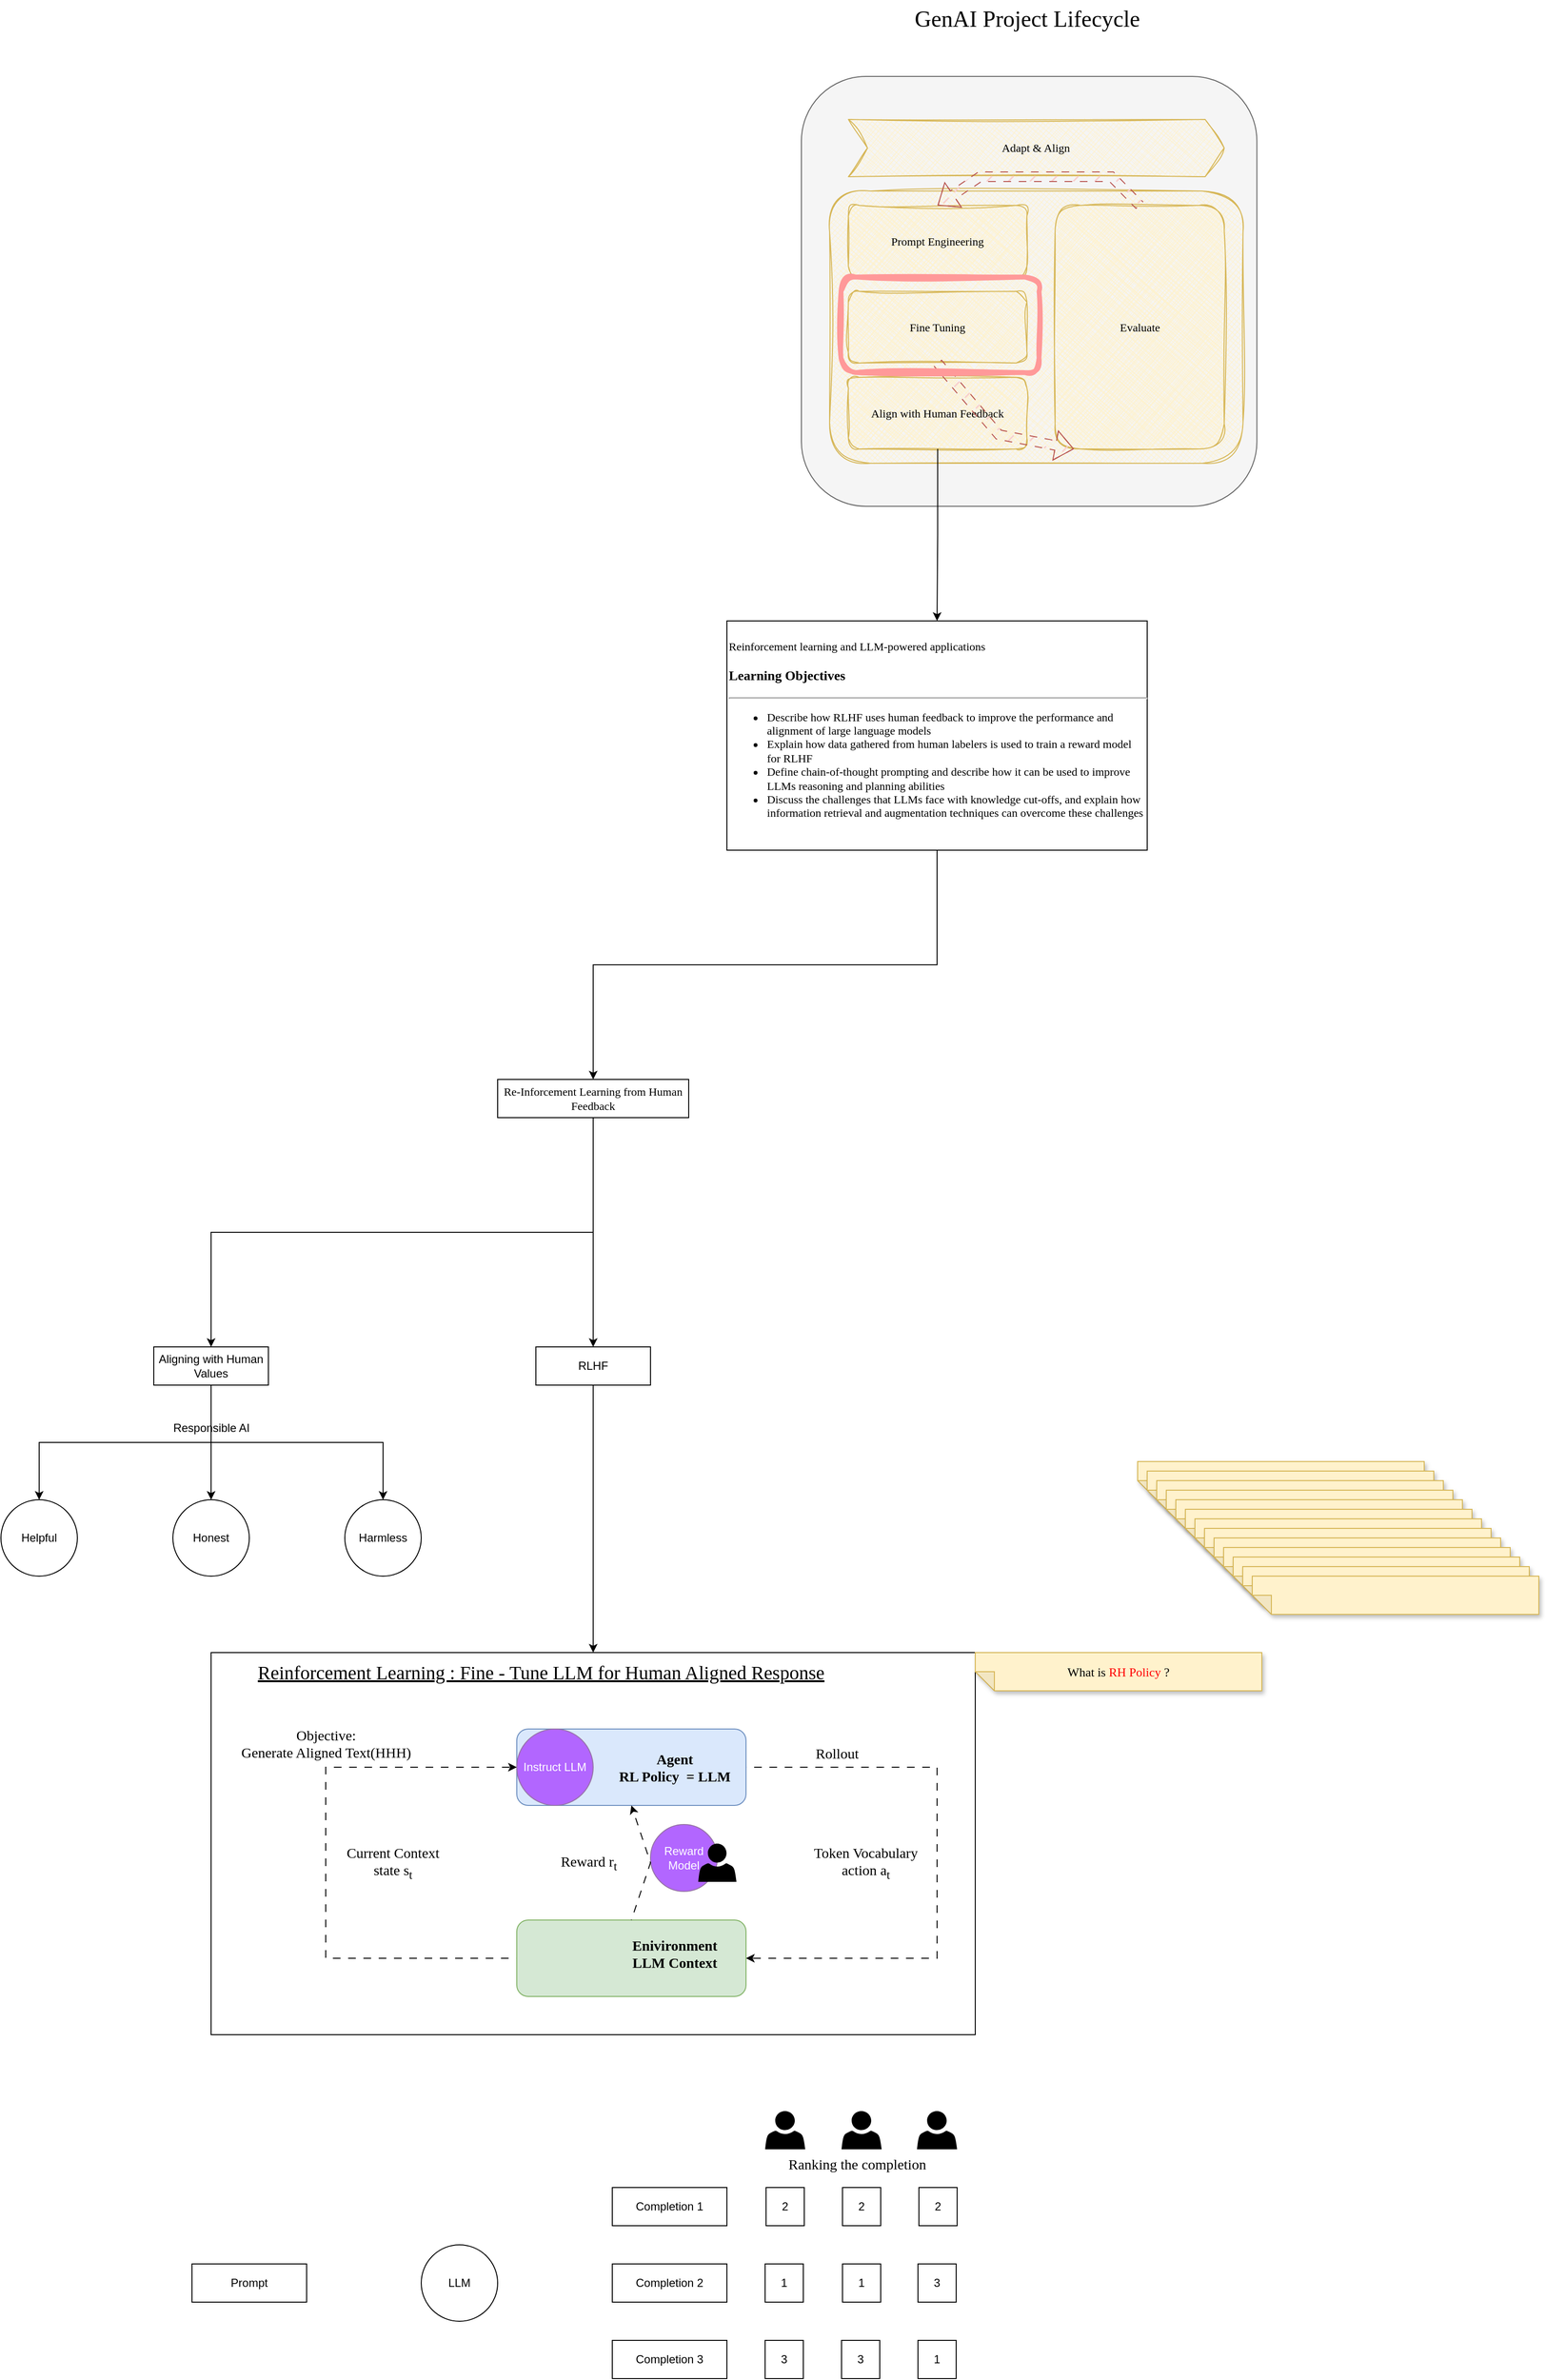 <mxfile version="24.6.4" type="github">
  <diagram name="Page-1" id="8BF3PKnMfptFRbR6Tfph">
    <mxGraphModel dx="2903" dy="1028" grid="1" gridSize="10" guides="1" tooltips="1" connect="1" arrows="1" fold="1" page="1" pageScale="1" pageWidth="1100" pageHeight="850" math="0" shadow="0">
      <root>
        <mxCell id="0" />
        <mxCell id="1" parent="0" />
        <mxCell id="77kNSFqW6hVMuivZZqSJ-13" value="" style="group" vertex="1" connectable="0" parent="1">
          <mxGeometry x="318" y="30" width="482" height="530" as="geometry" />
        </mxCell>
        <mxCell id="77kNSFqW6hVMuivZZqSJ-1" value="" style="group" vertex="1" connectable="0" parent="77kNSFqW6hVMuivZZqSJ-13">
          <mxGeometry y="80" width="482" height="450" as="geometry" />
        </mxCell>
        <mxCell id="77kNSFqW6hVMuivZZqSJ-2" value="" style="rounded=1;whiteSpace=wrap;html=1;fillColor=#f5f5f5;strokeColor=#666666;fontColor=#333333;" vertex="1" parent="77kNSFqW6hVMuivZZqSJ-1">
          <mxGeometry width="476.817" height="450" as="geometry" />
        </mxCell>
        <mxCell id="77kNSFqW6hVMuivZZqSJ-3" value="Adapt &amp;amp; Align" style="shape=step;perimeter=stepPerimeter;whiteSpace=wrap;html=1;fixedSize=1;fontFamily=Rubik;fontSource=https%3A%2F%2Ffonts.googleapis.com%2Fcss%3Ffamily%3DRubik;fillColor=#fff2cc;strokeColor=#d6b656;fillStyle=cross-hatch;sketch=1;curveFitting=1;jiggle=2;" vertex="1" parent="77kNSFqW6hVMuivZZqSJ-1">
          <mxGeometry x="49.184" y="45" width="393.469" height="60.0" as="geometry" />
        </mxCell>
        <mxCell id="77kNSFqW6hVMuivZZqSJ-4" value="" style="rounded=1;whiteSpace=wrap;html=1;fontFamily=Rubik;fontSource=https%3A%2F%2Ffonts.googleapis.com%2Fcss%3Ffamily%3DRubik;fillColor=#fff2cc;strokeColor=#d6b656;fillStyle=cross-hatch;sketch=1;curveFitting=1;jiggle=2;" vertex="1" parent="77kNSFqW6hVMuivZZqSJ-1">
          <mxGeometry x="29.51" y="120.0" width="432.816" height="285.0" as="geometry" />
        </mxCell>
        <mxCell id="77kNSFqW6hVMuivZZqSJ-5" value="Prompt Engineering" style="rounded=1;whiteSpace=wrap;html=1;fontFamily=Rubik;fontSource=https%3A%2F%2Ffonts.googleapis.com%2Fcss%3Ffamily%3DRubik;fillColor=#fff2cc;strokeColor=#d6b656;fillStyle=cross-hatch;sketch=1;curveFitting=1;jiggle=2;" vertex="1" parent="77kNSFqW6hVMuivZZqSJ-1">
          <mxGeometry x="49.184" y="135" width="186.898" height="75.0" as="geometry" />
        </mxCell>
        <mxCell id="77kNSFqW6hVMuivZZqSJ-6" value="Fine Tuning" style="rounded=1;whiteSpace=wrap;html=1;fontFamily=Rubik;fontSource=https%3A%2F%2Ffonts.googleapis.com%2Fcss%3Ffamily%3DRubik;fillColor=#fff2cc;strokeColor=#d6b656;fillStyle=cross-hatch;sketch=1;curveFitting=1;jiggle=2;" vertex="1" parent="77kNSFqW6hVMuivZZqSJ-1">
          <mxGeometry x="49.184" y="225.0" width="186.898" height="75.0" as="geometry" />
        </mxCell>
        <mxCell id="77kNSFqW6hVMuivZZqSJ-7" value="Align with Human Feedback" style="rounded=1;whiteSpace=wrap;html=1;fontFamily=Rubik;fontSource=https%3A%2F%2Ffonts.googleapis.com%2Fcss%3Ffamily%3DRubik;fillColor=#fff2cc;strokeColor=#d6b656;fillStyle=cross-hatch;sketch=1;curveFitting=1;jiggle=2;" vertex="1" parent="77kNSFqW6hVMuivZZqSJ-1">
          <mxGeometry x="49.184" y="315" width="186.898" height="75.0" as="geometry" />
        </mxCell>
        <mxCell id="77kNSFqW6hVMuivZZqSJ-8" value="Evaluate" style="rounded=1;whiteSpace=wrap;html=1;fontFamily=Rubik;fontSource=https%3A%2F%2Ffonts.googleapis.com%2Fcss%3Ffamily%3DRubik;fillColor=#fff2cc;strokeColor=#d6b656;fillStyle=cross-hatch;sketch=1;curveFitting=1;jiggle=2;" vertex="1" parent="77kNSFqW6hVMuivZZqSJ-1">
          <mxGeometry x="265.592" y="135" width="177.061" height="255.0" as="geometry" />
        </mxCell>
        <mxCell id="77kNSFqW6hVMuivZZqSJ-9" value="" style="shape=flexArrow;endArrow=classic;html=1;rounded=0;entryX=0.5;entryY=0;entryDx=0;entryDy=0;exitX=0.5;exitY=0;exitDx=0;exitDy=0;flowAnimation=1;fillColor=#f8cecc;strokeColor=#b85450;fillStyle=dashed;" edge="1" parent="77kNSFqW6hVMuivZZqSJ-1" source="77kNSFqW6hVMuivZZqSJ-8" target="77kNSFqW6hVMuivZZqSJ-5">
          <mxGeometry width="50" height="50" relative="1" as="geometry">
            <mxPoint x="363.959" y="195.0" as="sourcePoint" />
            <mxPoint x="363.959" y="30.0" as="targetPoint" />
            <Array as="points">
              <mxPoint x="324.612" y="105.0" />
              <mxPoint x="265.592" y="105.0" />
              <mxPoint x="186.898" y="105.0" />
            </Array>
          </mxGeometry>
        </mxCell>
        <mxCell id="77kNSFqW6hVMuivZZqSJ-10" value="" style="shape=flexArrow;endArrow=classic;html=1;rounded=0;fillColor=#f8cecc;strokeColor=#b85450;fillStyle=dashed;flowAnimation=1;exitX=0.5;exitY=1;exitDx=0;exitDy=0;" edge="1" parent="77kNSFqW6hVMuivZZqSJ-1" source="77kNSFqW6hVMuivZZqSJ-6" target="77kNSFqW6hVMuivZZqSJ-8">
          <mxGeometry width="50" height="50" relative="1" as="geometry">
            <mxPoint x="137.714" y="300.0" as="sourcePoint" />
            <mxPoint x="236.082" y="225.0" as="targetPoint" />
            <Array as="points">
              <mxPoint x="206.571" y="375.0" />
              <mxPoint x="285.265" y="390.0" />
            </Array>
          </mxGeometry>
        </mxCell>
        <mxCell id="77kNSFqW6hVMuivZZqSJ-11" value="" style="whiteSpace=wrap;html=1;fillColor=none;strokeWidth=5;strokeColor=#FF9999;sketch=1;curveFitting=1;jiggle=2;rounded=1;shadow=0;" vertex="1" parent="77kNSFqW6hVMuivZZqSJ-1">
          <mxGeometry x="41.462" y="210" width="207.312" height="100" as="geometry" />
        </mxCell>
        <mxCell id="77kNSFqW6hVMuivZZqSJ-12" value="&lt;font data-font-src=&quot;https://fonts.googleapis.com/css?family=Rubik&quot; face=&quot;Rubik&quot; style=&quot;font-size: 24px;&quot;&gt;GenAI Project Lifecycle&lt;/font&gt;" style="text;html=1;align=center;verticalAlign=middle;resizable=0;points=[];autosize=1;strokeColor=none;fillColor=none;" vertex="1" parent="77kNSFqW6hVMuivZZqSJ-13">
          <mxGeometry x="95.882" width="280" height="40" as="geometry" />
        </mxCell>
        <mxCell id="77kNSFqW6hVMuivZZqSJ-17" value="" style="edgeStyle=orthogonalEdgeStyle;rounded=0;orthogonalLoop=1;jettySize=auto;html=1;" edge="1" parent="1" source="77kNSFqW6hVMuivZZqSJ-15" target="77kNSFqW6hVMuivZZqSJ-16">
          <mxGeometry relative="1" as="geometry">
            <Array as="points">
              <mxPoint x="460" y="1040" />
              <mxPoint x="100" y="1040" />
            </Array>
          </mxGeometry>
        </mxCell>
        <mxCell id="77kNSFqW6hVMuivZZqSJ-15" value="&lt;div align=&quot;left&quot; class=&quot;cds-1719 css-0 cds-1721 cds-grid-item cds-1766&quot;&gt;&lt;div class=&quot;cds-1719 css-0 cds-1720 cds-1721 cds-grid-item cds-1766&quot;&gt;&lt;div class=&quot;cds-1719 css-0 cds-1721 cds-grid-item&quot;&gt;&lt;div class=&quot;css-ibyw7c&quot; data-testid=&quot;instructor-note-body&quot;&gt;&lt;font data-font-src=&quot;https://fonts.googleapis.com/css?family=Rubik&quot; face=&quot;Rubik&quot;&gt;Reinforcement learning and LLM-powered applications&lt;/font&gt;&lt;/div&gt;&lt;div&gt;&lt;h3 tabindex=&quot;-1&quot; class=&quot;css-13hhzop&quot;&gt;&lt;font data-font-src=&quot;https://fonts.googleapis.com/css?family=Rubik&quot; face=&quot;Rubik&quot;&gt;Learning Objectives&lt;/font&gt;&lt;/h3&gt;&lt;hr aria-hidden=&quot;true&quot; class=&quot;cds-1959 cds-Divider-dark css-yc753g&quot;&gt;&lt;ul&gt;&lt;li data-collapsible=&quot;false&quot;&gt;&lt;font data-font-src=&quot;https://fonts.googleapis.com/css?family=Rubik&quot; face=&quot;Rubik&quot;&gt;Describe how RLHF uses human feedback to improve the performance and alignment of large language models&lt;/font&gt;&lt;/li&gt;&lt;li data-collapsible=&quot;false&quot;&gt;&lt;font data-font-src=&quot;https://fonts.googleapis.com/css?family=Rubik&quot; face=&quot;Rubik&quot;&gt;Explain how data gathered from human labelers is used to train a reward model for RLHF&lt;/font&gt;&lt;/li&gt;&lt;li data-collapsible=&quot;false&quot;&gt;&lt;font data-font-src=&quot;https://fonts.googleapis.com/css?family=Rubik&quot; face=&quot;Rubik&quot;&gt;Define chain-of-thought prompting and describe how it can be used to improve LLMs reasoning and planning abilities&lt;/font&gt;&lt;/li&gt;&lt;li data-collapsible=&quot;true&quot;&gt;&lt;font data-font-src=&quot;https://fonts.googleapis.com/css?family=Rubik&quot; face=&quot;Rubik&quot;&gt;Discuss the challenges that LLMs face with knowledge cut-offs, and explain how information retrieval and augmentation techniques can overcome these challenges&lt;/font&gt;&lt;/li&gt;&lt;/ul&gt;&lt;/div&gt;&lt;/div&gt;&lt;/div&gt;&lt;/div&gt;" style="whiteSpace=wrap;html=1;align=left;" vertex="1" parent="1">
          <mxGeometry x="240" y="680" width="440" height="240" as="geometry" />
        </mxCell>
        <mxCell id="77kNSFqW6hVMuivZZqSJ-14" style="edgeStyle=orthogonalEdgeStyle;rounded=0;orthogonalLoop=1;jettySize=auto;html=1;entryX=0.5;entryY=0;entryDx=0;entryDy=0;" edge="1" parent="1" source="77kNSFqW6hVMuivZZqSJ-7" target="77kNSFqW6hVMuivZZqSJ-15">
          <mxGeometry relative="1" as="geometry">
            <mxPoint x="460.633" y="650" as="targetPoint" />
          </mxGeometry>
        </mxCell>
        <mxCell id="77kNSFqW6hVMuivZZqSJ-19" value="" style="edgeStyle=orthogonalEdgeStyle;rounded=0;orthogonalLoop=1;jettySize=auto;html=1;" edge="1" parent="1" source="77kNSFqW6hVMuivZZqSJ-16" target="77kNSFqW6hVMuivZZqSJ-18">
          <mxGeometry relative="1" as="geometry">
            <Array as="points">
              <mxPoint x="100" y="1320" />
              <mxPoint x="-300" y="1320" />
            </Array>
          </mxGeometry>
        </mxCell>
        <mxCell id="77kNSFqW6hVMuivZZqSJ-28" value="" style="edgeStyle=orthogonalEdgeStyle;rounded=0;orthogonalLoop=1;jettySize=auto;html=1;" edge="1" parent="1" source="77kNSFqW6hVMuivZZqSJ-16" target="77kNSFqW6hVMuivZZqSJ-27">
          <mxGeometry relative="1" as="geometry" />
        </mxCell>
        <UserObject label="&lt;div align=&quot;center&quot;&gt;&lt;font data-font-src=&quot;https://fonts.googleapis.com/css?family=Rubik&quot; face=&quot;Rubik&quot;&gt;Re-Inforcement Learning from Human Feedback&lt;/font&gt;&lt;/div&gt;" tooltip="Here is a summary of what you will learn:&#xa;&#xa;    RLHF (Reinforcement Learning from Human Feedback): You will dive into the concept of RLHF, which is a technique used to align the model with human values. By using reinforcement learning algorithms, you can train the model to reduce harmful content and generate more helpful and aligned outputs.&#xa;&#xa;    Responsible AI: The module will also cover the topic of responsible AI. You will have a discussion with Dr. Nashley Sepus about the importance of responsible AI and the efforts being made by AI teams to address AI risks.&#xa;&#xa;    Using LLMs as a Reasoning Engine: Another exciting topic covered in this module is using large language models as a reasoning engine. You will learn about techniques like React and Rag, which allow the models to reason, take actions, and access external sources of information. This enables the models to go beyond memorizing facts and become powerful reasoning engines.&#xa;&#xa;Overall, this module will provide you with insights into RLHF, responsible AI, and the capabilities of large language models as reasoning engines. " id="77kNSFqW6hVMuivZZqSJ-16">
          <mxCell style="whiteSpace=wrap;html=1;align=center;" vertex="1" parent="1">
            <mxGeometry y="1160" width="200" height="40" as="geometry" />
          </mxCell>
        </UserObject>
        <mxCell id="77kNSFqW6hVMuivZZqSJ-21" value="" style="edgeStyle=orthogonalEdgeStyle;rounded=0;orthogonalLoop=1;jettySize=auto;html=1;" edge="1" parent="1" source="77kNSFqW6hVMuivZZqSJ-18" target="77kNSFqW6hVMuivZZqSJ-20">
          <mxGeometry relative="1" as="geometry">
            <Array as="points">
              <mxPoint x="-300" y="1540" />
              <mxPoint x="-480" y="1540" />
            </Array>
          </mxGeometry>
        </mxCell>
        <mxCell id="77kNSFqW6hVMuivZZqSJ-23" value="" style="edgeStyle=orthogonalEdgeStyle;rounded=0;orthogonalLoop=1;jettySize=auto;html=1;" edge="1" parent="1" source="77kNSFqW6hVMuivZZqSJ-18" target="77kNSFqW6hVMuivZZqSJ-22">
          <mxGeometry relative="1" as="geometry">
            <Array as="points">
              <mxPoint x="-300" y="1540" />
              <mxPoint x="-120" y="1540" />
            </Array>
          </mxGeometry>
        </mxCell>
        <mxCell id="77kNSFqW6hVMuivZZqSJ-25" value="" style="edgeStyle=orthogonalEdgeStyle;rounded=0;orthogonalLoop=1;jettySize=auto;html=1;" edge="1" parent="1" source="77kNSFqW6hVMuivZZqSJ-18" target="77kNSFqW6hVMuivZZqSJ-24">
          <mxGeometry relative="1" as="geometry" />
        </mxCell>
        <UserObject label="Aligning with Human Values" tooltip="Aligning models with human values is an important aspect of responsible AI development. It involves training large language models (LLMs) to generate responses that are helpful, honest, and harmless, in line with human preferences. Here is a detailed and structured explanation of the topic:&#xa;&#xa;1. Introduction:&#xa;   - Large language models (LLMs) are trained on vast amounts of text data from the internet, which can include toxic language, misleading information, and harmful content.&#xa;   - Aligning models with human values aims to address these issues and ensure that LLMs generate responses that are more human-like and aligned with human preferences.&#xa;&#xa;2. Challenges with large language models:&#xa;   - LLMs may generate responses that are not helpful for the given task. For example, if you ask an LLM for a knock-knock joke and it responds with &quot;clap, clap,&quot; it is not providing the desired answer.&#xa;   - LLMs may give misleading or incorrect answers. For instance, if you ask an LLM about disproven health advice, it should refute the story, but it might confidently provide incorrect information.&#xa;   - LLMs should not create harmful completions, such as offensive or discriminatory language, or suggestions for criminal behavior. For example, if you ask an LLM how to hack your neighbor&#39;s WiFi, it should not provide a valid strategy.&#xa;&#xa;3. Principles of aligning models with human values:&#xa;   - The principles guiding the responsible use of AI in this context are often referred to as HHH: helpfulness, honesty, and harmlessness.&#xa;   - Developers aim to train LLMs to generate responses that are helpful, providing relevant and accurate information.&#xa;   - LLMs should also prioritize honesty, ensuring that they do not generate misleading or false information.&#xa;   - Harmlessness is another important principle, ensuring that LLMs do not generate responses that are offensive, discriminatory, or encourage illegal activities.&#xa;&#xa;4. Fine-tuning with human feedback:&#xa;   - Additional fine-tuning with human feedback is a technique used to align models with human values.&#xa;   - By incorporating feedback from humans, developers can train LLMs to better understand human-like prompts and generate more human-like responses.&#xa;   - This feedback helps increase the helpfulness, honesty, and harmlessness of the completions, reducing toxicity and incorrect information generation.&#xa;&#xa;5. Conclusion:&#xa;   - Aligning models with human values is crucial for responsible AI development.&#xa;   - By training LLMs to generate responses that are helpful, honest, and harmless, developers can ensure that AI systems are more aligned with human preferences and values." id="77kNSFqW6hVMuivZZqSJ-18">
          <mxCell style="whiteSpace=wrap;html=1;" vertex="1" parent="1">
            <mxGeometry x="-360" y="1440" width="120" height="40" as="geometry" />
          </mxCell>
        </UserObject>
        <mxCell id="77kNSFqW6hVMuivZZqSJ-20" value="Helpful" style="ellipse;whiteSpace=wrap;html=1;" vertex="1" parent="1">
          <mxGeometry x="-520" y="1600" width="80" height="80" as="geometry" />
        </mxCell>
        <mxCell id="77kNSFqW6hVMuivZZqSJ-22" value="Harmless" style="ellipse;whiteSpace=wrap;html=1;" vertex="1" parent="1">
          <mxGeometry x="-160" y="1600" width="80" height="80" as="geometry" />
        </mxCell>
        <mxCell id="77kNSFqW6hVMuivZZqSJ-24" value="Honest" style="ellipse;whiteSpace=wrap;html=1;" vertex="1" parent="1">
          <mxGeometry x="-340" y="1600" width="80" height="80" as="geometry" />
        </mxCell>
        <mxCell id="77kNSFqW6hVMuivZZqSJ-26" value="Responsible AI" style="text;html=1;align=center;verticalAlign=middle;resizable=0;points=[];autosize=1;strokeColor=none;fillColor=none;" vertex="1" parent="1">
          <mxGeometry x="-350" y="1510" width="100" height="30" as="geometry" />
        </mxCell>
        <mxCell id="77kNSFqW6hVMuivZZqSJ-50" style="edgeStyle=orthogonalEdgeStyle;rounded=0;orthogonalLoop=1;jettySize=auto;html=1;" edge="1" parent="1" source="77kNSFqW6hVMuivZZqSJ-27">
          <mxGeometry relative="1" as="geometry">
            <mxPoint x="100" y="1760" as="targetPoint" />
          </mxGeometry>
        </mxCell>
        <mxCell id="77kNSFqW6hVMuivZZqSJ-27" value="RLHF" style="whiteSpace=wrap;html=1;" vertex="1" parent="1">
          <mxGeometry x="40" y="1440" width="120" height="40" as="geometry" />
        </mxCell>
        <mxCell id="77kNSFqW6hVMuivZZqSJ-49" value="" style="group" vertex="1" connectable="0" parent="1">
          <mxGeometry x="-300" y="1760" width="800" height="400" as="geometry" />
        </mxCell>
        <mxCell id="77kNSFqW6hVMuivZZqSJ-47" value="" style="whiteSpace=wrap;html=1;" vertex="1" parent="77kNSFqW6hVMuivZZqSJ-49">
          <mxGeometry width="800" height="400" as="geometry" />
        </mxCell>
        <mxCell id="77kNSFqW6hVMuivZZqSJ-40" style="edgeStyle=orthogonalEdgeStyle;rounded=0;orthogonalLoop=1;jettySize=auto;html=1;entryX=1;entryY=0.5;entryDx=0;entryDy=0;flowAnimation=1;" edge="1" parent="77kNSFqW6hVMuivZZqSJ-49" source="77kNSFqW6hVMuivZZqSJ-29" target="77kNSFqW6hVMuivZZqSJ-32">
          <mxGeometry relative="1" as="geometry">
            <Array as="points">
              <mxPoint x="760" y="120" />
              <mxPoint x="760" y="320" />
            </Array>
          </mxGeometry>
        </mxCell>
        <mxCell id="77kNSFqW6hVMuivZZqSJ-29" value="" style="rounded=1;whiteSpace=wrap;html=1;fillColor=#dae8fc;strokeColor=#6c8ebf;" vertex="1" parent="77kNSFqW6hVMuivZZqSJ-49">
          <mxGeometry x="320" y="80" width="240" height="80" as="geometry" />
        </mxCell>
        <mxCell id="77kNSFqW6hVMuivZZqSJ-30" value="&lt;font color=&quot;#ffffff&quot;&gt;Instruct LLM&lt;/font&gt;" style="ellipse;whiteSpace=wrap;html=1;fillColor=#B266FF;strokeColor=#9673a6;" vertex="1" parent="77kNSFqW6hVMuivZZqSJ-49">
          <mxGeometry x="320" y="80" width="80" height="80" as="geometry" />
        </mxCell>
        <UserObject label="&lt;div style=&quot;font-size: 15px;&quot;&gt;&lt;b&gt;&lt;font style=&quot;font-size: 15px;&quot; data-font-src=&quot;https://fonts.googleapis.com/css?family=Rubik&quot; face=&quot;Rubik&quot;&gt;Agent&lt;/font&gt;&lt;/b&gt;&lt;/div&gt;&lt;div style=&quot;font-size: 15px;&quot;&gt;&lt;b&gt;&lt;font style=&quot;font-size: 15px;&quot; data-font-src=&quot;https://fonts.googleapis.com/css?family=Rubik&quot; face=&quot;Rubik&quot;&gt;RL Policy&amp;nbsp; = LLM&lt;br&gt;&lt;/font&gt;&lt;/b&gt;&lt;/div&gt;" tooltip="In the context of machine learning and reinforcement learning, an agent refers to an entity that interacts with an environment to achieve a specific goal. The agent can be an algorithm, a program, or an intelligent system that is designed to make decisions and take actions based on its observations of the environment.&#xa;&#xa;The agent&#39;s main objective is to learn and improve its decision-making process over time to maximize its cumulative reward or achieve a specific outcome. It does so by perceiving the state of the environment, selecting actions based on its policy or strategy, and receiving feedback in the form of rewards or penalties.&#xa;&#xa;The agent&#39;s actions can have an impact on the environment, causing it to transition to a new state. The agent learns from these state transitions and the associated rewards to update its policy or strategy, aiming to make better decisions in the future.&#xa;&#xa;In reinforcement learning, the agent learns through a trial-and-error process, exploring different actions and observing their consequences. By interacting with the environment and receiving feedback, the agent gradually improves its decision-making abilities and learns to make optimal choices to achieve its goals.&#xa;&#xa;RL policy stands for Reinforcement Learning policy. In the context of reinforcement learning, a policy is a strategy or a set of rules that an agent follows to make decisions in an environment. The RL policy guides the agent&#39;s actions based on the current state of the environment. It determines what action the agent should take in a given state to maximize its cumulative reward. The RL policy can be deterministic, meaning it always chooses the same action in a given state, or it can be stochastic, meaning it chooses actions probabilistically based on the state. The goal of reinforcement learning is to learn an optimal policy that maximizes the agent&#39;s rewards over time." id="77kNSFqW6hVMuivZZqSJ-31">
          <mxCell style="text;html=1;align=center;verticalAlign=middle;resizable=0;points=[];autosize=1;strokeColor=none;fillColor=none;" vertex="1" parent="77kNSFqW6hVMuivZZqSJ-49">
            <mxGeometry x="410" y="95" width="150" height="50" as="geometry" />
          </mxCell>
        </UserObject>
        <mxCell id="77kNSFqW6hVMuivZZqSJ-41" style="edgeStyle=orthogonalEdgeStyle;rounded=0;orthogonalLoop=1;jettySize=auto;html=1;exitX=0;exitY=0.5;exitDx=0;exitDy=0;entryX=0;entryY=0.5;entryDx=0;entryDy=0;flowAnimation=1;" edge="1" parent="77kNSFqW6hVMuivZZqSJ-49" source="77kNSFqW6hVMuivZZqSJ-32" target="77kNSFqW6hVMuivZZqSJ-30">
          <mxGeometry relative="1" as="geometry">
            <Array as="points">
              <mxPoint x="120" y="320" />
              <mxPoint x="120" y="120" />
            </Array>
          </mxGeometry>
        </mxCell>
        <mxCell id="77kNSFqW6hVMuivZZqSJ-32" value="" style="rounded=1;whiteSpace=wrap;html=1;fillColor=#d5e8d4;strokeColor=#82b366;" vertex="1" parent="77kNSFqW6hVMuivZZqSJ-49">
          <mxGeometry x="320" y="280" width="240" height="80" as="geometry" />
        </mxCell>
        <UserObject label="&lt;div style=&quot;font-size: 15px;&quot;&gt;&lt;b&gt;&lt;font style=&quot;font-size: 15px;&quot; data-font-src=&quot;https://fonts.googleapis.com/css?family=Rubik&quot; face=&quot;Rubik&quot;&gt;Enivironment&lt;/font&gt;&lt;/b&gt;&lt;/div&gt;&lt;div style=&quot;font-size: 15px;&quot;&gt;&lt;b&gt;&lt;font style=&quot;font-size: 15px;&quot; data-font-src=&quot;https://fonts.googleapis.com/css?family=Rubik&quot; face=&quot;Rubik&quot;&gt;LLM Context&lt;br&gt;&lt;/font&gt;&lt;/b&gt;&lt;/div&gt;" tooltip="In the context of large language models (LLMs), the environment refers to the &quot;LLM context&quot; or the context window of the model. It represents the space in which text can be entered via a prompt or input. The LLM context is the state that the model considers before taking an action, which is generating text. It includes any text currently contained in the context window. The LLM uses the information in the context to make decisions about what text to generate next based on the prompt and the probability distribution over the token vocabulary. The LLM context plays a crucial role in determining the model&#39;s output and how it aligns with human preferences." id="77kNSFqW6hVMuivZZqSJ-33">
          <mxCell style="text;html=1;align=center;verticalAlign=middle;resizable=0;points=[];autosize=1;strokeColor=none;fillColor=none;" vertex="1" parent="77kNSFqW6hVMuivZZqSJ-49">
            <mxGeometry x="420" y="290" width="130" height="50" as="geometry" />
          </mxCell>
        </UserObject>
        <mxCell id="77kNSFqW6hVMuivZZqSJ-34" value="" style="shape=image;html=1;verticalAlign=top;verticalLabelPosition=bottom;labelBackgroundColor=none;imageAspect=0;aspect=fixed;image=https://cdn2.iconfinder.com/data/icons/boxicons-regular-vol-1/24/bx-conversation-128.png;fontColor=#CCFFFF;imageBackground=none;" vertex="1" parent="77kNSFqW6hVMuivZZqSJ-49">
          <mxGeometry x="340" y="295" width="50" height="50" as="geometry" />
        </mxCell>
        <UserObject label="&lt;font color=&quot;#ffffff&quot;&gt;Reward Model&lt;br&gt;&lt;/font&gt;" tooltip="In the context of reinforcement learning from human feedback (RLHF), the reward is a measure of how well the output of a large language model (LLM) aligns with human preferences. It is used to guide the model&#39;s learning process and update its weights iteratively. The reward can be assigned based on various criteria, such as the usefulness, accuracy, non-toxicity, or other desired qualities of the generated text.&#xa;&#xa;The reward model, on the other hand, is a separate model that is used to evaluate the outputs of the LLM and assign reward values. It acts as a classifier to assess the degree of alignment between the LLM&#39;s output and human preferences. The reward model is trained using a smaller number of human examples through traditional supervised learning methods. Once trained, it can be used to evaluate the LLM&#39;s output and assign reward values, which are then used to update the LLM&#39;s weights and train a new version that is more aligned with human preferences. The reward model plays a central role in the RLHF process, encoding the preferences learned from human feedback and guiding the LLM&#39;s learning process." id="77kNSFqW6hVMuivZZqSJ-35">
          <mxCell style="ellipse;whiteSpace=wrap;html=1;fillColor=#B266FF;strokeColor=#9673a6;" vertex="1" parent="77kNSFqW6hVMuivZZqSJ-49">
            <mxGeometry x="460" y="180" width="70" height="70" as="geometry" />
          </mxCell>
        </UserObject>
        <mxCell id="77kNSFqW6hVMuivZZqSJ-36" value="" style="sketch=0;pointerEvents=1;shadow=0;dashed=0;html=1;strokeColor=none;labelPosition=center;verticalLabelPosition=bottom;verticalAlign=top;outlineConnect=0;align=center;shape=mxgraph.office.users.user;fillColor=#000000;" vertex="1" parent="77kNSFqW6hVMuivZZqSJ-49">
          <mxGeometry x="510" y="200" width="40" height="40" as="geometry" />
        </mxCell>
        <mxCell id="77kNSFqW6hVMuivZZqSJ-38" value="" style="endArrow=classic;html=1;rounded=0;entryX=0.5;entryY=1;entryDx=0;entryDy=0;exitX=0.5;exitY=0;exitDx=0;exitDy=0;flowAnimation=1;" edge="1" parent="77kNSFqW6hVMuivZZqSJ-49" source="77kNSFqW6hVMuivZZqSJ-32" target="77kNSFqW6hVMuivZZqSJ-29">
          <mxGeometry width="50" height="50" relative="1" as="geometry">
            <mxPoint x="440" y="280" as="sourcePoint" />
            <mxPoint x="490" y="230" as="targetPoint" />
            <Array as="points">
              <mxPoint x="460" y="220" />
            </Array>
          </mxGeometry>
        </mxCell>
        <UserObject label="&lt;font data-font-src=&quot;https://fonts.googleapis.com/css?family=Rubik&quot; face=&quot;Rubik&quot; style=&quot;font-size: 15px;&quot;&gt;Rollout&lt;/font&gt;" tooltip="In the context of reinforcement learning, a rollout refers to the sequence of actions and states taken by an agent in an environment. It is a simulation of the agent&#39;s decision-making process, where it takes actions based on its current policy and observes the resulting changes in the environment. A rollout starts from an initial state and continues until a terminal state is reached or a predetermined number of steps have been taken. Rollouts are often used to gather experience and collect data for training reinforcement learning models. By performing multiple rollouts and observing the rewards obtained, the agent can learn from its experiences and improve its policy over time." id="77kNSFqW6hVMuivZZqSJ-42">
          <mxCell style="text;html=1;align=center;verticalAlign=middle;resizable=0;points=[];autosize=1;strokeColor=none;fillColor=none;" vertex="1" parent="77kNSFqW6hVMuivZZqSJ-49">
            <mxGeometry x="620" y="90" width="70" height="30" as="geometry" />
          </mxCell>
        </UserObject>
        <UserObject label="&lt;div style=&quot;font-size: 15px;&quot;&gt;&lt;font style=&quot;font-size: 15px;&quot; face=&quot;Rubik&quot;&gt;Token Vocabulary&lt;/font&gt;&lt;/div&gt;&lt;div style=&quot;font-size: 15px;&quot;&gt;&lt;font style=&quot;font-size: 15px;&quot; face=&quot;Rubik&quot;&gt;action a&lt;sub&gt;t&lt;/sub&gt;&lt;/font&gt;&lt;br style=&quot;font-size: 15px;&quot;&gt;&lt;/div&gt;" tooltip="Token vocabulary refers to the set of all possible tokens that a language model can choose from when generating text. In the context of large language models, tokens can represent individual words, subwords, or even characters. The token vocabulary encompasses the entire range of linguistic units that the model has been trained on. Each token in the vocabulary is assigned a unique identifier, which allows the model to generate text by selecting tokens from the vocabulary based on the context and the desired output. The size of the token vocabulary can vary depending on the specific language model and its training data." id="77kNSFqW6hVMuivZZqSJ-43">
          <mxCell style="text;html=1;align=center;verticalAlign=middle;resizable=0;points=[];autosize=1;strokeColor=none;fillColor=none;" vertex="1" parent="77kNSFqW6hVMuivZZqSJ-49">
            <mxGeometry x="610" y="195" width="150" height="50" as="geometry" />
          </mxCell>
        </UserObject>
        <UserObject label="&lt;div style=&quot;font-size: 15px;&quot;&gt;&lt;font face=&quot;Rubik&quot;&gt;Reward r&lt;sub&gt;t&lt;br&gt;&lt;/sub&gt;&lt;/font&gt;&lt;/div&gt;" tooltip="In the context of reinforcement learning, a reward is a scalar value that represents the feedback or evaluation given to an agent based on its actions in an environment. The reward serves as a signal to the agent, indicating the desirability or quality of its actions. The goal of the agent is to maximize its cumulative reward over time by learning an optimal policy.&#xa;&#xa;The reward can be positive, negative, or zero, depending on the outcome of the agent&#39;s action. Positive rewards are typically given for desirable or successful actions that bring the agent closer to its goal. Negative rewards, also known as penalties or punishments, are given for undesirable or unsuccessful actions. Zero rewards can be used to indicate neutral or inconsequential actions.&#xa;&#xa;The assignment of rewards is crucial in reinforcement learning, as it guides the agent&#39;s learning process. By receiving feedback in the form of rewards, the agent can learn from its experiences and adjust its policy to make better decisions that lead to higher rewards." id="77kNSFqW6hVMuivZZqSJ-44">
          <mxCell style="text;html=1;align=center;verticalAlign=middle;resizable=0;points=[];autosize=1;strokeColor=none;fillColor=none;" vertex="1" parent="77kNSFqW6hVMuivZZqSJ-49">
            <mxGeometry x="350" y="205" width="90" height="30" as="geometry" />
          </mxCell>
        </UserObject>
        <UserObject label="&lt;div style=&quot;font-size: 15px;&quot;&gt;&lt;font style=&quot;font-size: 15px;&quot; face=&quot;Rubik&quot;&gt;Current Context&lt;/font&gt;&lt;/div&gt;&lt;div style=&quot;font-size: 15px;&quot;&gt;&lt;font style=&quot;font-size: 15px;&quot; face=&quot;Rubik&quot;&gt;state s&lt;sub&gt;t&lt;br&gt;&lt;/sub&gt;&lt;/font&gt;&lt;/div&gt;" tooltip="In the context of large language models (LLMs), the current context refers to the text or prompt that is currently being considered by the model before it generates the next token or piece of text. It represents the state of the model at a given moment during the text generation process.&#xa;&#xa;The current context includes any text that has been provided as input to the model up to that point. It serves as the basis for the model&#39;s decision-making process, influencing the selection of the next token or the generation of the next piece of text. The model takes into account the information in the current context to generate text that is coherent and relevant to the given prompt.&#xa;&#xa;The current context is dynamic and changes as the model generates more text. Each token generated by the model becomes part of the context for generating subsequent tokens. This iterative process allows the model to build upon the context and generate text that is coherent and contextually appropriate." id="77kNSFqW6hVMuivZZqSJ-45">
          <mxCell style="text;html=1;align=center;verticalAlign=middle;resizable=0;points=[];autosize=1;strokeColor=none;fillColor=none;" vertex="1" parent="77kNSFqW6hVMuivZZqSJ-49">
            <mxGeometry x="120" y="195" width="140" height="50" as="geometry" />
          </mxCell>
        </UserObject>
        <UserObject label="&lt;div style=&quot;font-size: 15px;&quot;&gt;&lt;font style=&quot;font-size: 15px;&quot; face=&quot;Rubik&quot;&gt;Objective:&lt;/font&gt;&lt;/div&gt;&lt;div style=&quot;font-size: 15px;&quot;&gt;&lt;font style=&quot;font-size: 15px;&quot; face=&quot;Rubik&quot;&gt;Generate Aligned Text(HHH)&lt;/font&gt;&lt;/div&gt;" tooltip="In the context of machine learning and optimization, the objective refers to the goal or target that a model or algorithm aims to achieve. It represents the desired outcome or performance metric that the model or algorithm seeks to optimize or maximize.&#xa;&#xa;The objective can vary depending on the specific task or problem at hand. For example, in a classification task, the objective may be to minimize the misclassification rate or maximize the accuracy of the model&#39;s predictions. In a regression task, the objective may be to minimize the mean squared error or maximize the coefficient of determination (R-squared).&#xa;&#xa;In reinforcement learning, the objective is often defined in terms of maximizing the cumulative reward obtained by an agent over a sequence of actions in an environment. The agent&#39;s objective is to learn a policy that maximizes its long-term rewards.&#xa;&#xa;The choice of objective is crucial as it guides the learning or optimization process. Models and algorithms are designed to iteratively update their parameters or strategies to improve their performance with respect to the objective." id="77kNSFqW6hVMuivZZqSJ-46">
          <mxCell style="text;html=1;align=center;verticalAlign=middle;resizable=0;points=[];autosize=1;strokeColor=none;fillColor=none;" vertex="1" parent="77kNSFqW6hVMuivZZqSJ-49">
            <mxGeometry x="10" y="70" width="220" height="50" as="geometry" />
          </mxCell>
        </UserObject>
        <mxCell id="77kNSFqW6hVMuivZZqSJ-48" value="&lt;font style=&quot;font-size: 20px;&quot;&gt;&lt;u&gt;&lt;font style=&quot;font-size: 20px;&quot; data-font-src=&quot;https://fonts.googleapis.com/css?family=Rubik&quot; face=&quot;Rubik&quot;&gt;Reinforcement Learning : Fine - Tune LLM for Human Aligned Response&lt;/font&gt;&lt;font style=&quot;font-size: 20px;&quot;&gt;&lt;br&gt;&lt;/font&gt;&lt;/u&gt;&lt;/font&gt;" style="text;html=1;align=center;verticalAlign=middle;resizable=0;points=[];autosize=1;strokeColor=none;fillColor=none;" vertex="1" parent="77kNSFqW6hVMuivZZqSJ-49">
          <mxGeometry width="690" height="40" as="geometry" />
        </mxCell>
        <UserObject label="&lt;font style=&quot;font-size: 13px;&quot;&gt;&lt;font data-font-src=&quot;https://fonts.googleapis.com/css?family=Rubik&quot; face=&quot;Rubik&quot;&gt;What is &lt;font style=&quot;font-size: 13px;&quot; color=&quot;#ff0000&quot;&gt;RH Policy&lt;/font&gt; ?&lt;/font&gt;&lt;br&gt;&lt;/font&gt;" tooltip="RL policy stands for Reinforcement Learning policy. In the context of reinforcement learning, a policy is a strategy or a set of rules that an agent follows to make decisions in an environment. The RL policy guides the agent&#39;s actions based on the current state of the environment. It determines what action the agent should take in a given state to maximize its cumulative reward. The RL policy can be deterministic, meaning it always chooses the same action in a given state, or it can be stochastic, meaning it chooses actions probabilistically based on the state. The goal of reinforcement learning is to learn an optimal policy that maximizes the agent&#39;s rewards over time." id="77kNSFqW6hVMuivZZqSJ-51">
          <mxCell style="shape=note;whiteSpace=wrap;html=1;backgroundOutline=1;darkOpacity=0.05;fillColor=#fff2cc;strokeColor=#d6b656;fillStyle=solid;direction=west;gradientDirection=north;shadow=1;size=20;pointerEvents=1;" vertex="1" parent="1">
            <mxGeometry x="500" y="1760" width="300" height="40" as="geometry" />
          </mxCell>
        </UserObject>
        <mxCell id="77kNSFqW6hVMuivZZqSJ-52" value="" style="shape=note;whiteSpace=wrap;html=1;backgroundOutline=1;darkOpacity=0.05;fillColor=#fff2cc;strokeColor=#d6b656;fillStyle=solid;direction=west;gradientDirection=north;shadow=1;size=20;pointerEvents=1;" vertex="1" parent="1">
          <mxGeometry x="670" y="1560" width="300" height="40" as="geometry" />
        </mxCell>
        <mxCell id="77kNSFqW6hVMuivZZqSJ-53" value="" style="shape=note;whiteSpace=wrap;html=1;backgroundOutline=1;darkOpacity=0.05;fillColor=#fff2cc;strokeColor=#d6b656;fillStyle=solid;direction=west;gradientDirection=north;shadow=1;size=20;pointerEvents=1;" vertex="1" parent="1">
          <mxGeometry x="680" y="1570" width="300" height="40" as="geometry" />
        </mxCell>
        <mxCell id="77kNSFqW6hVMuivZZqSJ-54" value="" style="shape=note;whiteSpace=wrap;html=1;backgroundOutline=1;darkOpacity=0.05;fillColor=#fff2cc;strokeColor=#d6b656;fillStyle=solid;direction=west;gradientDirection=north;shadow=1;size=20;pointerEvents=1;" vertex="1" parent="1">
          <mxGeometry x="690" y="1580" width="300" height="40" as="geometry" />
        </mxCell>
        <mxCell id="77kNSFqW6hVMuivZZqSJ-55" value="" style="shape=note;whiteSpace=wrap;html=1;backgroundOutline=1;darkOpacity=0.05;fillColor=#fff2cc;strokeColor=#d6b656;fillStyle=solid;direction=west;gradientDirection=north;shadow=1;size=20;pointerEvents=1;" vertex="1" parent="1">
          <mxGeometry x="700" y="1590" width="300" height="40" as="geometry" />
        </mxCell>
        <mxCell id="77kNSFqW6hVMuivZZqSJ-56" value="" style="shape=note;whiteSpace=wrap;html=1;backgroundOutline=1;darkOpacity=0.05;fillColor=#fff2cc;strokeColor=#d6b656;fillStyle=solid;direction=west;gradientDirection=north;shadow=1;size=20;pointerEvents=1;" vertex="1" parent="1">
          <mxGeometry x="710" y="1600" width="300" height="40" as="geometry" />
        </mxCell>
        <mxCell id="77kNSFqW6hVMuivZZqSJ-57" value="" style="shape=note;whiteSpace=wrap;html=1;backgroundOutline=1;darkOpacity=0.05;fillColor=#fff2cc;strokeColor=#d6b656;fillStyle=solid;direction=west;gradientDirection=north;shadow=1;size=20;pointerEvents=1;" vertex="1" parent="1">
          <mxGeometry x="720" y="1610" width="300" height="40" as="geometry" />
        </mxCell>
        <mxCell id="77kNSFqW6hVMuivZZqSJ-58" value="" style="shape=note;whiteSpace=wrap;html=1;backgroundOutline=1;darkOpacity=0.05;fillColor=#fff2cc;strokeColor=#d6b656;fillStyle=solid;direction=west;gradientDirection=north;shadow=1;size=20;pointerEvents=1;" vertex="1" parent="1">
          <mxGeometry x="730" y="1620" width="300" height="40" as="geometry" />
        </mxCell>
        <mxCell id="77kNSFqW6hVMuivZZqSJ-59" value="" style="shape=note;whiteSpace=wrap;html=1;backgroundOutline=1;darkOpacity=0.05;fillColor=#fff2cc;strokeColor=#d6b656;fillStyle=solid;direction=west;gradientDirection=north;shadow=1;size=20;pointerEvents=1;" vertex="1" parent="1">
          <mxGeometry x="740" y="1630" width="300" height="40" as="geometry" />
        </mxCell>
        <mxCell id="77kNSFqW6hVMuivZZqSJ-60" value="" style="shape=note;whiteSpace=wrap;html=1;backgroundOutline=1;darkOpacity=0.05;fillColor=#fff2cc;strokeColor=#d6b656;fillStyle=solid;direction=west;gradientDirection=north;shadow=1;size=20;pointerEvents=1;" vertex="1" parent="1">
          <mxGeometry x="750" y="1640" width="300" height="40" as="geometry" />
        </mxCell>
        <mxCell id="77kNSFqW6hVMuivZZqSJ-61" value="" style="shape=note;whiteSpace=wrap;html=1;backgroundOutline=1;darkOpacity=0.05;fillColor=#fff2cc;strokeColor=#d6b656;fillStyle=solid;direction=west;gradientDirection=north;shadow=1;size=20;pointerEvents=1;" vertex="1" parent="1">
          <mxGeometry x="760" y="1650" width="300" height="40" as="geometry" />
        </mxCell>
        <mxCell id="77kNSFqW6hVMuivZZqSJ-62" value="" style="shape=note;whiteSpace=wrap;html=1;backgroundOutline=1;darkOpacity=0.05;fillColor=#fff2cc;strokeColor=#d6b656;fillStyle=solid;direction=west;gradientDirection=north;shadow=1;size=20;pointerEvents=1;" vertex="1" parent="1">
          <mxGeometry x="770" y="1660" width="300" height="40" as="geometry" />
        </mxCell>
        <mxCell id="77kNSFqW6hVMuivZZqSJ-63" value="" style="shape=note;whiteSpace=wrap;html=1;backgroundOutline=1;darkOpacity=0.05;fillColor=#fff2cc;strokeColor=#d6b656;fillStyle=solid;direction=west;gradientDirection=north;shadow=1;size=20;pointerEvents=1;" vertex="1" parent="1">
          <mxGeometry x="780" y="1670" width="300" height="40" as="geometry" />
        </mxCell>
        <mxCell id="77kNSFqW6hVMuivZZqSJ-64" value="" style="shape=note;whiteSpace=wrap;html=1;backgroundOutline=1;darkOpacity=0.05;fillColor=#fff2cc;strokeColor=#d6b656;fillStyle=solid;direction=west;gradientDirection=north;shadow=1;size=20;pointerEvents=1;" vertex="1" parent="1">
          <mxGeometry x="790" y="1680" width="300" height="40" as="geometry" />
        </mxCell>
        <mxCell id="77kNSFqW6hVMuivZZqSJ-65" value="Prompt" style="whiteSpace=wrap;html=1;" vertex="1" parent="1">
          <mxGeometry x="-320" y="2400" width="120" height="40" as="geometry" />
        </mxCell>
        <mxCell id="77kNSFqW6hVMuivZZqSJ-66" value="LLM" style="ellipse;whiteSpace=wrap;html=1;" vertex="1" parent="1">
          <mxGeometry x="-80" y="2380" width="80" height="80" as="geometry" />
        </mxCell>
        <mxCell id="77kNSFqW6hVMuivZZqSJ-67" value="Completion 1" style="whiteSpace=wrap;html=1;" vertex="1" parent="1">
          <mxGeometry x="120" y="2320" width="120" height="40" as="geometry" />
        </mxCell>
        <mxCell id="77kNSFqW6hVMuivZZqSJ-68" value="Completion 2" style="whiteSpace=wrap;html=1;" vertex="1" parent="1">
          <mxGeometry x="120" y="2400" width="120" height="40" as="geometry" />
        </mxCell>
        <mxCell id="77kNSFqW6hVMuivZZqSJ-69" value="Completion 3" style="whiteSpace=wrap;html=1;" vertex="1" parent="1">
          <mxGeometry x="120" y="2480" width="120" height="40" as="geometry" />
        </mxCell>
        <mxCell id="77kNSFqW6hVMuivZZqSJ-70" value="" style="sketch=0;pointerEvents=1;shadow=0;dashed=0;html=1;strokeColor=none;labelPosition=center;verticalLabelPosition=bottom;verticalAlign=top;outlineConnect=0;align=center;shape=mxgraph.office.users.user;fillColor=#000000;" vertex="1" parent="1">
          <mxGeometry x="280" y="2240" width="42" height="40" as="geometry" />
        </mxCell>
        <mxCell id="77kNSFqW6hVMuivZZqSJ-71" value="" style="sketch=0;pointerEvents=1;shadow=0;dashed=0;html=1;strokeColor=none;labelPosition=center;verticalLabelPosition=bottom;verticalAlign=top;outlineConnect=0;align=center;shape=mxgraph.office.users.user;fillColor=#000000;" vertex="1" parent="1">
          <mxGeometry x="360" y="2240" width="42" height="40" as="geometry" />
        </mxCell>
        <mxCell id="77kNSFqW6hVMuivZZqSJ-72" value="" style="sketch=0;pointerEvents=1;shadow=0;dashed=0;html=1;strokeColor=none;labelPosition=center;verticalLabelPosition=bottom;verticalAlign=top;outlineConnect=0;align=center;shape=mxgraph.office.users.user;fillColor=#000000;" vertex="1" parent="1">
          <mxGeometry x="439" y="2240" width="42" height="40" as="geometry" />
        </mxCell>
        <mxCell id="77kNSFqW6hVMuivZZqSJ-76" value="2" style="whiteSpace=wrap;html=1;" vertex="1" parent="1">
          <mxGeometry x="281" y="2320" width="40" height="40" as="geometry" />
        </mxCell>
        <mxCell id="77kNSFqW6hVMuivZZqSJ-77" value="2" style="whiteSpace=wrap;html=1;" vertex="1" parent="1">
          <mxGeometry x="361" y="2320" width="40" height="40" as="geometry" />
        </mxCell>
        <mxCell id="77kNSFqW6hVMuivZZqSJ-78" value="2" style="whiteSpace=wrap;html=1;" vertex="1" parent="1">
          <mxGeometry x="441" y="2320" width="40" height="40" as="geometry" />
        </mxCell>
        <mxCell id="77kNSFqW6hVMuivZZqSJ-79" value="3" style="whiteSpace=wrap;html=1;" vertex="1" parent="1">
          <mxGeometry x="280" y="2480" width="40" height="40" as="geometry" />
        </mxCell>
        <mxCell id="77kNSFqW6hVMuivZZqSJ-80" value="3" style="whiteSpace=wrap;html=1;" vertex="1" parent="1">
          <mxGeometry x="360" y="2480" width="40" height="40" as="geometry" />
        </mxCell>
        <mxCell id="77kNSFqW6hVMuivZZqSJ-81" value="3" style="whiteSpace=wrap;html=1;" vertex="1" parent="1">
          <mxGeometry x="440" y="2400" width="40" height="40" as="geometry" />
        </mxCell>
        <mxCell id="77kNSFqW6hVMuivZZqSJ-82" value="1" style="whiteSpace=wrap;html=1;" vertex="1" parent="1">
          <mxGeometry x="440" y="2480" width="40" height="40" as="geometry" />
        </mxCell>
        <mxCell id="77kNSFqW6hVMuivZZqSJ-83" value="1" style="whiteSpace=wrap;html=1;" vertex="1" parent="1">
          <mxGeometry x="361" y="2400" width="40" height="40" as="geometry" />
        </mxCell>
        <mxCell id="77kNSFqW6hVMuivZZqSJ-84" value="1" style="whiteSpace=wrap;html=1;" vertex="1" parent="1">
          <mxGeometry x="280" y="2400" width="40" height="40" as="geometry" />
        </mxCell>
        <mxCell id="77kNSFqW6hVMuivZZqSJ-85" value="&lt;font data-font-src=&quot;https://fonts.googleapis.com/css?family=Rubik&quot; face=&quot;Rubik&quot; style=&quot;font-size: 15px;&quot;&gt;Ranking the completion&lt;/font&gt;" style="text;html=1;align=center;verticalAlign=middle;resizable=0;points=[];autosize=1;strokeColor=none;fillColor=none;" vertex="1" parent="1">
          <mxGeometry x="281" y="2280" width="190" height="30" as="geometry" />
        </mxCell>
      </root>
    </mxGraphModel>
  </diagram>
</mxfile>
